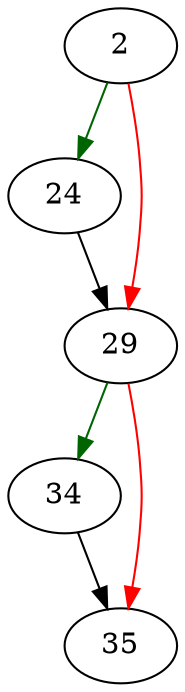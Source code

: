 strict digraph "sqlite3SrcListLookup" {
	// Node definitions.
	2 [entry=true];
	24;
	29;
	34;
	35;

	// Edge definitions.
	2 -> 24 [
		color=darkgreen
		cond=true
	];
	2 -> 29 [
		color=red
		cond=false
	];
	24 -> 29;
	29 -> 34 [
		color=darkgreen
		cond=true
	];
	29 -> 35 [
		color=red
		cond=false
	];
	34 -> 35;
}